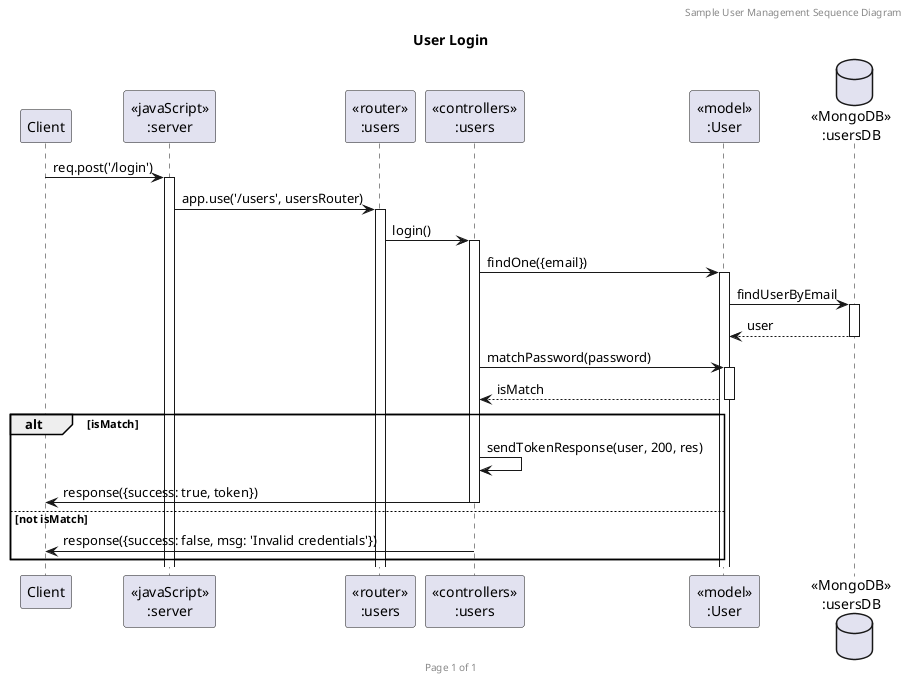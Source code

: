 @startuml User Login

header Sample User Management Sequence Diagram
footer Page %page% of %lastpage%
title "User Login"

participant "Client" as client
participant "<<javaScript>>\n:server" as server
participant "<<router>>\n:users" as routerUsers
participant "<<controllers>>\n:users" as controllersUsers
participant "<<model>>\n:User" as modelUser
database "<<MongoDB>>\n:usersDB" as UsersDatabase

client->server ++: req.post('/login')
server->routerUsers ++: app.use('/users', usersRouter)
routerUsers -> controllersUsers ++: login()

controllersUsers -> modelUser ++: findOne({email})
modelUser -> UsersDatabase ++: findUserByEmail
UsersDatabase --> modelUser --: user

controllersUsers -> modelUser ++: matchPassword(password)
modelUser --> controllersUsers --: isMatch

alt isMatch
    controllersUsers -> controllersUsers : sendTokenResponse(user, 200, res)
    controllersUsers->client --: response({success: true, token})
else not isMatch
    controllersUsers->client --: response({success: false, msg: 'Invalid credentials'})
end

@enduml
